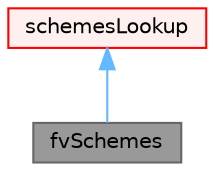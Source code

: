 digraph "fvSchemes"
{
 // LATEX_PDF_SIZE
  bgcolor="transparent";
  edge [fontname=Helvetica,fontsize=10,labelfontname=Helvetica,labelfontsize=10];
  node [fontname=Helvetica,fontsize=10,shape=box,height=0.2,width=0.4];
  Node1 [id="Node000001",label="fvSchemes",height=0.2,width=0.4,color="gray40", fillcolor="grey60", style="filled", fontcolor="black",tooltip="Selector class for finite volume differencing schemes. fvMesh is derived from fvSchemes so that all f..."];
  Node2 -> Node1 [id="edge1_Node000001_Node000002",dir="back",color="steelblue1",style="solid",tooltip=" "];
  Node2 [id="Node000002",label="schemesLookup",height=0.2,width=0.4,color="red", fillcolor="#FFF0F0", style="filled",URL="$classFoam_1_1schemesLookup.html",tooltip="Selector class for finite area/finite volume differencing schemes."];
}

